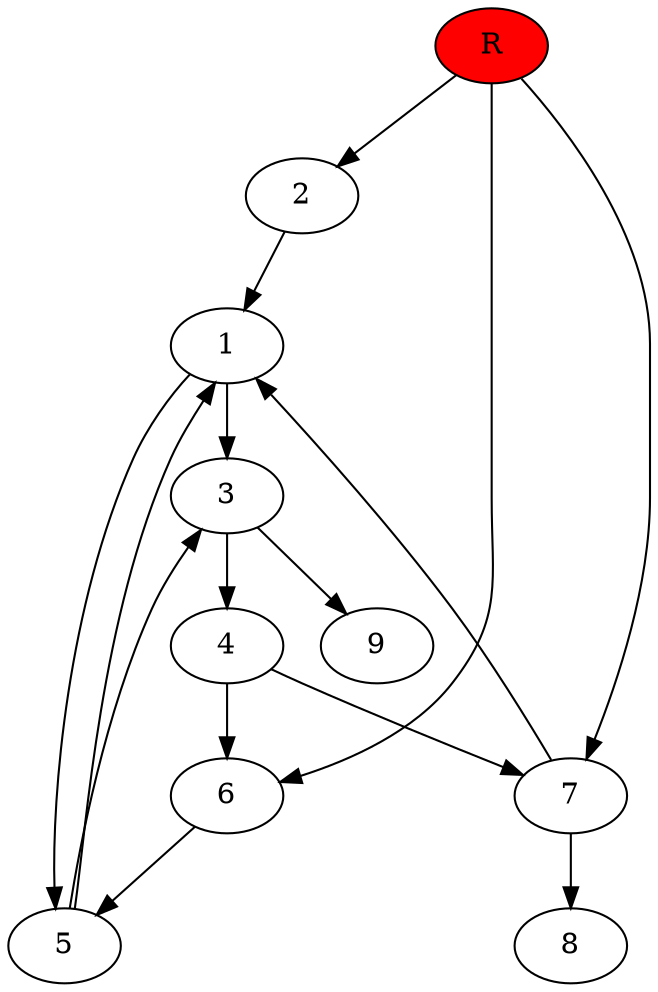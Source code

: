 digraph prb25133 {
	1
	2
	3
	4
	5
	6
	7
	8
	R [fillcolor="#ff0000" style=filled]
	1 -> 3
	1 -> 5
	2 -> 1
	3 -> 4
	3 -> 9
	4 -> 6
	4 -> 7
	5 -> 1
	5 -> 3
	6 -> 5
	7 -> 1
	7 -> 8
	R -> 2
	R -> 6
	R -> 7
}
